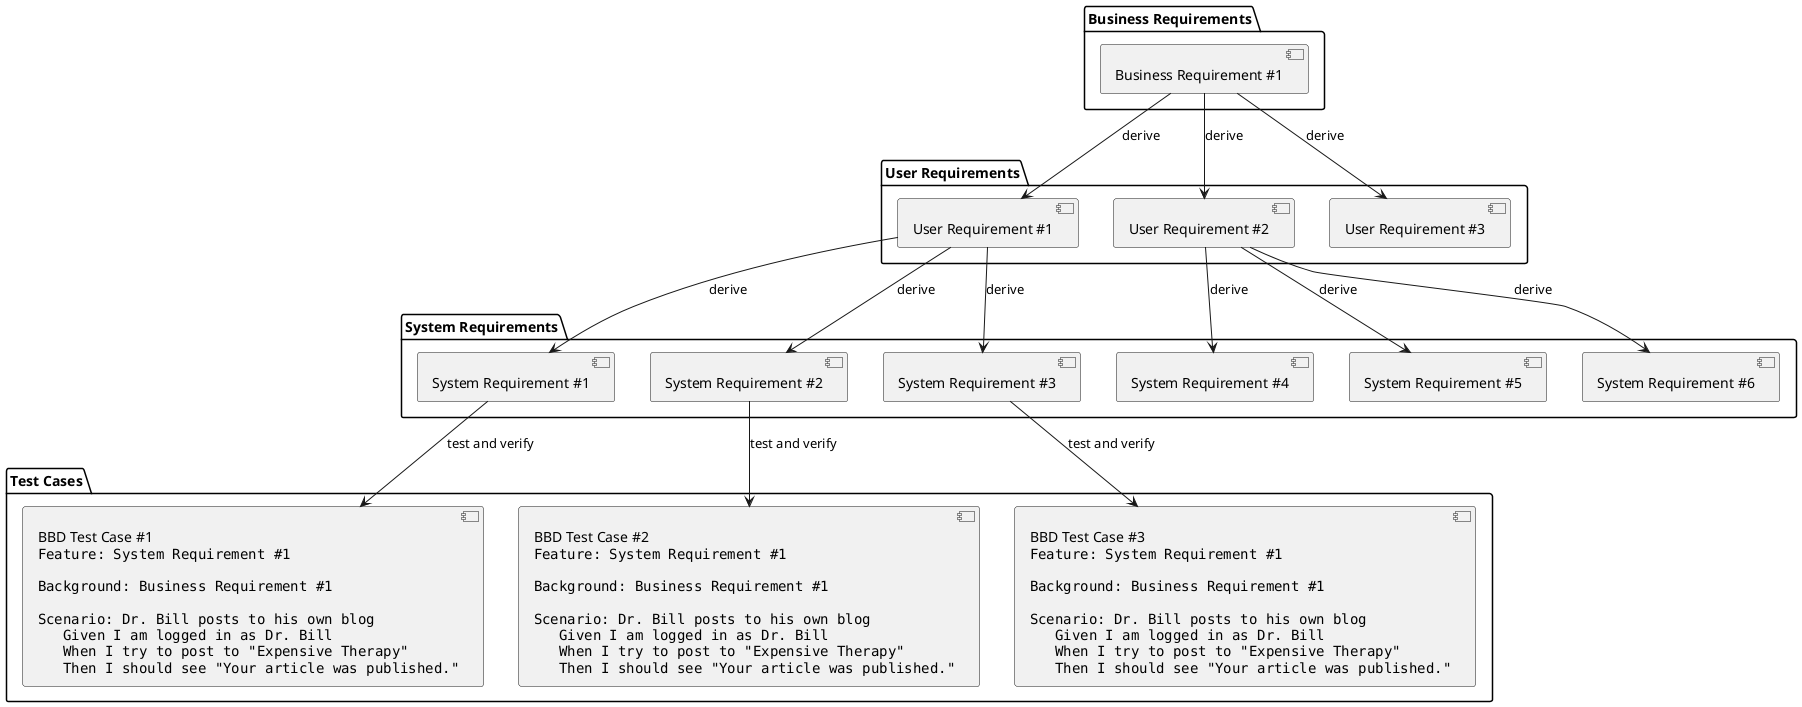 @startuml
	package "Business Requirements" {
		[Business Requirement #1]
	}

	package "User Requirements" {
		[User Requirement #1]
		[User Requirement #2]
		[User Requirement #3]
	}

	package "System Requirements" {
		[System Requirement #1]
		[System Requirement #2]
		[System Requirement #3]
		[System Requirement #4]
		[System Requirement #5]
		[System Requirement #6]
	}

	package "Test Cases" {
		component BBDTestCase1 [
			BBD Test Case #1
			<code>
			Feature: System Requirement #1

			Background: Business Requirement #1

			Scenario: Dr. Bill posts to his own blog
		    	Given I am logged in as Dr. Bill
		    	When I try to post to "Expensive Therapy"
		    	Then I should see "Your article was published."
		]

		component BBDTestCase2 [
			BBD Test Case #2
			<code>
			Feature: System Requirement #1

			Background: Business Requirement #1

			Scenario: Dr. Bill posts to his own blog
		    	Given I am logged in as Dr. Bill
		    	When I try to post to "Expensive Therapy"
		    	Then I should see "Your article was published."
		]

		component BBDTestCase3 [
			BBD Test Case #3
			<code>
			Feature: System Requirement #1

			Background: Business Requirement #1

			Scenario: Dr. Bill posts to his own blog
		    	Given I am logged in as Dr. Bill
		    	When I try to post to "Expensive Therapy"
		    	Then I should see "Your article was published."
		]
	}

	[Business Requirement #1] --> [User Requirement #1] : derive
	[Business Requirement #1] --> [User Requirement #2] : derive
	[Business Requirement #1] --> [User Requirement #3] : derive


	[User Requirement #1] --> [System Requirement #1] : derive
	[User Requirement #1] --> [System Requirement #2] : derive
	[User Requirement #1] --> [System Requirement #3] : derive

	[User Requirement #2] --> [System Requirement #4] : derive
	[User Requirement #2] --> [System Requirement #5] : derive
	[User Requirement #2] --> [System Requirement #6] : derive

	[System Requirement #1] --> [BBDTestCase1] : test and verify
	[System Requirement #2] --> [BBDTestCase2] : test and verify
	[System Requirement #3] --> [BBDTestCase3] : test and verify

@enduml